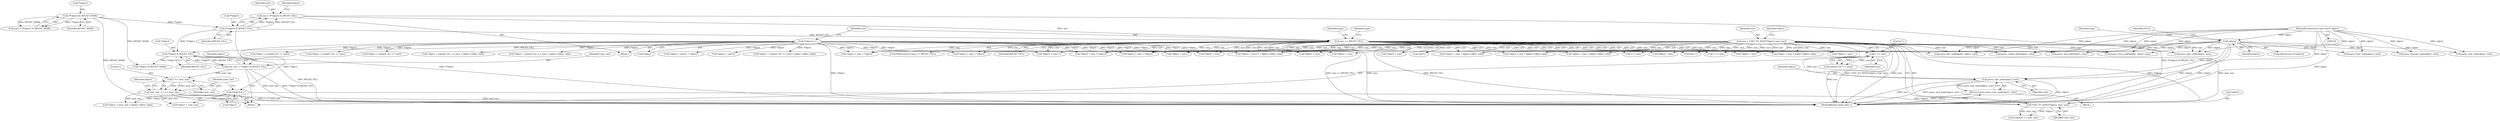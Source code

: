 digraph "0_libplist_32ee5213fe64f1e10ec76c1ee861ee6f233120dd@pointer" {
"1000297" [label="(Call,parse_uint_node(object, size))"];
"1000113" [label="(Call,!object)"];
"1000102" [label="(MethodParameterIn,const char** object)"];
"1000284" [label="(Call,1 << size)"];
"1000202" [label="(Call,size = UINT_TO_HOST(*object, next_size))"];
"1000204" [label="(Call,UINT_TO_HOST(*object, next_size))"];
"1000178" [label="(Call,(*object)++)"];
"1000131" [label="(Call,(*object)++)"];
"1000181" [label="(Call,next_size = 1 << next_size)"];
"1000183" [label="(Call,1 << next_size)"];
"1000150" [label="(Call,next_size = **object & BPLIST_FILL)"];
"1000152" [label="(Call,**object & BPLIST_FILL)"];
"1000126" [label="(Call,(**object) & BPLIST_FILL)"];
"1000119" [label="(Call,(**object) & BPLIST_MASK)"];
"1000135" [label="(Call,size == BPLIST_FILL)"];
"1000124" [label="(Call,size = (**object) & BPLIST_FILL)"];
"1000296" [label="(Return,return parse_uint_node(object, size);)"];
"1000182" [label="(Identifier,next_size)"];
"1000326" [label="(Call,3 != size)"];
"1000462" [label="(Call,*object + size < *object)"];
"1000362" [label="(Call,*object + size)"];
"1000151" [label="(Identifier,next_size)"];
"1000137" [label="(Identifier,BPLIST_FILL)"];
"1000117" [label="(Call,type = (**object) & BPLIST_MASK)"];
"1000210" [label="(Identifier,object)"];
"1000156" [label="(Identifier,BPLIST_FILL)"];
"1000118" [label="(Identifier,type)"];
"1000494" [label="(Call,size+1)"];
"1000390" [label="(Call,*object + size)"];
"1000548" [label="(MethodReturn,static plist_t)"];
"1000124" [label="(Call,size = (**object) & BPLIST_FILL)"];
"1000178" [label="(Call,(*object)++)"];
"1000217" [label="(Block,)"];
"1000162" [label="(Identifier,object)"];
"1000470" [label="(Call,*object + size)"];
"1000514" [label="(Call,*object + size)"];
"1000116" [label="(Identifier,NULL)"];
"1000179" [label="(Call,*object)"];
"1000463" [label="(Call,*object + size)"];
"1000114" [label="(Identifier,object)"];
"1000132" [label="(Call,*object)"];
"1000484" [label="(Call,parse_array_node(bplist, object, size))"];
"1000123" [label="(Identifier,BPLIST_MASK)"];
"1000126" [label="(Call,(**object) & BPLIST_FILL)"];
"1000321" [label="(Call,parse_real_node(object, size))"];
"1000297" [label="(Call,parse_uint_node(object, size))"];
"1000513" [label="(Call,*object + size < *object)"];
"1000205" [label="(Call,*object)"];
"1000520" [label="(Call,*object + size > bplist->offset_table)"];
"1000120" [label="(Call,**object)"];
"1000119" [label="(Call,(**object) & BPLIST_MASK)"];
"1000136" [label="(Identifier,size)"];
"1000216" [label="(Identifier,type)"];
"1000308" [label="(Call,1 << size)"];
"1000102" [label="(MethodParameterIn,const char** object)"];
"1000383" [label="(Call,parse_data_node(object, size))"];
"1000361" [label="(Call,*object + size < *object)"];
"1000521" [label="(Call,*object + size)"];
"1000296" [label="(Return,return parse_uint_node(object, size);)"];
"1000285" [label="(Literal,1)"];
"1000279" [label="(Call,*object + (uint64_t)(1 << size))"];
"1000490" [label="(Call,*object + size+1 > bplist->offset_table)"];
"1000491" [label="(Call,*object + size+1)"];
"1000130" [label="(Identifier,BPLIST_FILL)"];
"1000303" [label="(Call,*object + (uint64_t)(1 << size))"];
"1000204" [label="(Call,UINT_TO_HOST(*object, next_size))"];
"1000535" [label="(Call,parse_dict_node(bplist, object, size))"];
"1000190" [label="(Identifier,object)"];
"1000337" [label="(Call,*object + (uint64_t)(1 << size))"];
"1000148" [label="(Block,)"];
"1000299" [label="(Identifier,size)"];
"1000183" [label="(Call,1 << next_size)"];
"1000153" [label="(Call,**object)"];
"1000133" [label="(Identifier,object)"];
"1000131" [label="(Call,(*object)++)"];
"1000127" [label="(Call,**object)"];
"1000103" [label="(Block,)"];
"1000282" [label="(Call,(uint64_t)(1 << size))"];
"1000507" [label="(Call,parse_uid_node(object, size))"];
"1000368" [label="(Call,*object + size > bplist->offset_table)"];
"1000134" [label="(ControlStructure,if (size == BPLIST_FILL))"];
"1000152" [label="(Call,**object & BPLIST_FILL)"];
"1000417" [label="(Call,size*2)"];
"1000150" [label="(Call,next_size = **object & BPLIST_FILL)"];
"1000336" [label="(Call,*object + (uint64_t)(1 << size) > bplist->offset_table)"];
"1000208" [label="(Call,(*object) += next_size)"];
"1000389" [label="(Call,*object + size < *object)"];
"1000369" [label="(Call,*object + size)"];
"1000278" [label="(Call,*object + (uint64_t)(1 << size) > bplist->offset_table)"];
"1000188" [label="(Call,*object + next_size)"];
"1000355" [label="(Call,parse_date_node(object, size))"];
"1000411" [label="(Call,parse_string_node(object, size))"];
"1000284" [label="(Call,1 << size)"];
"1000140" [label="(Identifier,type)"];
"1000286" [label="(Identifier,size)"];
"1000113" [label="(Call,!object)"];
"1000184" [label="(Literal,1)"];
"1000135" [label="(Call,size == BPLIST_FILL)"];
"1000203" [label="(Identifier,size)"];
"1000298" [label="(Identifier,object)"];
"1000396" [label="(Call,*object + size > bplist->offset_table)"];
"1000207" [label="(Identifier,next_size)"];
"1000159" [label="(Call,**object & BPLIST_MASK)"];
"1000187" [label="(Call,*object + next_size > bplist->offset_table)"];
"1000125" [label="(Identifier,size)"];
"1000112" [label="(ControlStructure,if (!object))"];
"1000429" [label="(Call,*object + size*2 < *object)"];
"1000397" [label="(Call,*object + size)"];
"1000202" [label="(Call,size = UINT_TO_HOST(*object, next_size))"];
"1000430" [label="(Call,*object + size*2)"];
"1000469" [label="(Call,*object + size > bplist->offset_table)"];
"1000455" [label="(Call,parse_unicode_node(object, size))"];
"1000185" [label="(Identifier,next_size)"];
"1000302" [label="(Call,*object + (uint64_t)(1 << size) > bplist->offset_table)"];
"1000181" [label="(Call,next_size = 1 << next_size)"];
"1000297" -> "1000296"  [label="AST: "];
"1000297" -> "1000299"  [label="CFG: "];
"1000298" -> "1000297"  [label="AST: "];
"1000299" -> "1000297"  [label="AST: "];
"1000296" -> "1000297"  [label="CFG: "];
"1000297" -> "1000548"  [label="DDG: object"];
"1000297" -> "1000548"  [label="DDG: size"];
"1000297" -> "1000548"  [label="DDG: parse_uint_node(object, size)"];
"1000297" -> "1000296"  [label="DDG: parse_uint_node(object, size)"];
"1000113" -> "1000297"  [label="DDG: object"];
"1000102" -> "1000297"  [label="DDG: object"];
"1000284" -> "1000297"  [label="DDG: size"];
"1000113" -> "1000112"  [label="AST: "];
"1000113" -> "1000114"  [label="CFG: "];
"1000114" -> "1000113"  [label="AST: "];
"1000116" -> "1000113"  [label="CFG: "];
"1000118" -> "1000113"  [label="CFG: "];
"1000113" -> "1000548"  [label="DDG: object"];
"1000113" -> "1000548"  [label="DDG: !object"];
"1000102" -> "1000113"  [label="DDG: object"];
"1000113" -> "1000321"  [label="DDG: object"];
"1000113" -> "1000355"  [label="DDG: object"];
"1000113" -> "1000383"  [label="DDG: object"];
"1000113" -> "1000411"  [label="DDG: object"];
"1000113" -> "1000455"  [label="DDG: object"];
"1000113" -> "1000484"  [label="DDG: object"];
"1000113" -> "1000507"  [label="DDG: object"];
"1000113" -> "1000535"  [label="DDG: object"];
"1000102" -> "1000100"  [label="AST: "];
"1000102" -> "1000548"  [label="DDG: object"];
"1000102" -> "1000321"  [label="DDG: object"];
"1000102" -> "1000355"  [label="DDG: object"];
"1000102" -> "1000383"  [label="DDG: object"];
"1000102" -> "1000411"  [label="DDG: object"];
"1000102" -> "1000455"  [label="DDG: object"];
"1000102" -> "1000484"  [label="DDG: object"];
"1000102" -> "1000507"  [label="DDG: object"];
"1000102" -> "1000535"  [label="DDG: object"];
"1000284" -> "1000282"  [label="AST: "];
"1000284" -> "1000286"  [label="CFG: "];
"1000285" -> "1000284"  [label="AST: "];
"1000286" -> "1000284"  [label="AST: "];
"1000282" -> "1000284"  [label="CFG: "];
"1000284" -> "1000548"  [label="DDG: size"];
"1000284" -> "1000282"  [label="DDG: 1"];
"1000284" -> "1000282"  [label="DDG: size"];
"1000202" -> "1000284"  [label="DDG: size"];
"1000135" -> "1000284"  [label="DDG: size"];
"1000202" -> "1000148"  [label="AST: "];
"1000202" -> "1000204"  [label="CFG: "];
"1000203" -> "1000202"  [label="AST: "];
"1000204" -> "1000202"  [label="AST: "];
"1000210" -> "1000202"  [label="CFG: "];
"1000202" -> "1000548"  [label="DDG: size"];
"1000202" -> "1000548"  [label="DDG: UINT_TO_HOST(*object, next_size)"];
"1000204" -> "1000202"  [label="DDG: *object"];
"1000204" -> "1000202"  [label="DDG: next_size"];
"1000202" -> "1000308"  [label="DDG: size"];
"1000202" -> "1000326"  [label="DDG: size"];
"1000202" -> "1000361"  [label="DDG: size"];
"1000202" -> "1000362"  [label="DDG: size"];
"1000202" -> "1000368"  [label="DDG: size"];
"1000202" -> "1000369"  [label="DDG: size"];
"1000202" -> "1000383"  [label="DDG: size"];
"1000202" -> "1000389"  [label="DDG: size"];
"1000202" -> "1000390"  [label="DDG: size"];
"1000202" -> "1000396"  [label="DDG: size"];
"1000202" -> "1000397"  [label="DDG: size"];
"1000202" -> "1000411"  [label="DDG: size"];
"1000202" -> "1000417"  [label="DDG: size"];
"1000202" -> "1000462"  [label="DDG: size"];
"1000202" -> "1000463"  [label="DDG: size"];
"1000202" -> "1000469"  [label="DDG: size"];
"1000202" -> "1000470"  [label="DDG: size"];
"1000202" -> "1000484"  [label="DDG: size"];
"1000202" -> "1000490"  [label="DDG: size"];
"1000202" -> "1000491"  [label="DDG: size"];
"1000202" -> "1000494"  [label="DDG: size"];
"1000202" -> "1000507"  [label="DDG: size"];
"1000202" -> "1000513"  [label="DDG: size"];
"1000202" -> "1000514"  [label="DDG: size"];
"1000202" -> "1000520"  [label="DDG: size"];
"1000202" -> "1000521"  [label="DDG: size"];
"1000202" -> "1000535"  [label="DDG: size"];
"1000204" -> "1000207"  [label="CFG: "];
"1000205" -> "1000204"  [label="AST: "];
"1000207" -> "1000204"  [label="AST: "];
"1000178" -> "1000204"  [label="DDG: *object"];
"1000181" -> "1000204"  [label="DDG: next_size"];
"1000204" -> "1000208"  [label="DDG: next_size"];
"1000204" -> "1000208"  [label="DDG: *object"];
"1000178" -> "1000148"  [label="AST: "];
"1000178" -> "1000179"  [label="CFG: "];
"1000179" -> "1000178"  [label="AST: "];
"1000182" -> "1000178"  [label="CFG: "];
"1000131" -> "1000178"  [label="DDG: *object"];
"1000178" -> "1000187"  [label="DDG: *object"];
"1000178" -> "1000188"  [label="DDG: *object"];
"1000131" -> "1000103"  [label="AST: "];
"1000131" -> "1000132"  [label="CFG: "];
"1000132" -> "1000131"  [label="AST: "];
"1000136" -> "1000131"  [label="CFG: "];
"1000131" -> "1000548"  [label="DDG: *object"];
"1000131" -> "1000278"  [label="DDG: *object"];
"1000131" -> "1000279"  [label="DDG: *object"];
"1000131" -> "1000302"  [label="DDG: *object"];
"1000131" -> "1000303"  [label="DDG: *object"];
"1000131" -> "1000336"  [label="DDG: *object"];
"1000131" -> "1000337"  [label="DDG: *object"];
"1000131" -> "1000361"  [label="DDG: *object"];
"1000131" -> "1000362"  [label="DDG: *object"];
"1000131" -> "1000389"  [label="DDG: *object"];
"1000131" -> "1000390"  [label="DDG: *object"];
"1000131" -> "1000429"  [label="DDG: *object"];
"1000131" -> "1000430"  [label="DDG: *object"];
"1000131" -> "1000462"  [label="DDG: *object"];
"1000131" -> "1000463"  [label="DDG: *object"];
"1000131" -> "1000490"  [label="DDG: *object"];
"1000131" -> "1000491"  [label="DDG: *object"];
"1000131" -> "1000513"  [label="DDG: *object"];
"1000131" -> "1000514"  [label="DDG: *object"];
"1000181" -> "1000148"  [label="AST: "];
"1000181" -> "1000183"  [label="CFG: "];
"1000182" -> "1000181"  [label="AST: "];
"1000183" -> "1000181"  [label="AST: "];
"1000190" -> "1000181"  [label="CFG: "];
"1000181" -> "1000548"  [label="DDG: 1 << next_size"];
"1000183" -> "1000181"  [label="DDG: 1"];
"1000183" -> "1000181"  [label="DDG: next_size"];
"1000181" -> "1000187"  [label="DDG: next_size"];
"1000181" -> "1000188"  [label="DDG: next_size"];
"1000183" -> "1000185"  [label="CFG: "];
"1000184" -> "1000183"  [label="AST: "];
"1000185" -> "1000183"  [label="AST: "];
"1000150" -> "1000183"  [label="DDG: next_size"];
"1000150" -> "1000148"  [label="AST: "];
"1000150" -> "1000152"  [label="CFG: "];
"1000151" -> "1000150"  [label="AST: "];
"1000152" -> "1000150"  [label="AST: "];
"1000162" -> "1000150"  [label="CFG: "];
"1000150" -> "1000548"  [label="DDG: next_size"];
"1000150" -> "1000548"  [label="DDG: **object & BPLIST_FILL"];
"1000152" -> "1000150"  [label="DDG: **object"];
"1000152" -> "1000150"  [label="DDG: BPLIST_FILL"];
"1000152" -> "1000156"  [label="CFG: "];
"1000153" -> "1000152"  [label="AST: "];
"1000156" -> "1000152"  [label="AST: "];
"1000152" -> "1000548"  [label="DDG: BPLIST_FILL"];
"1000126" -> "1000152"  [label="DDG: **object"];
"1000135" -> "1000152"  [label="DDG: BPLIST_FILL"];
"1000152" -> "1000159"  [label="DDG: **object"];
"1000126" -> "1000124"  [label="AST: "];
"1000126" -> "1000130"  [label="CFG: "];
"1000127" -> "1000126"  [label="AST: "];
"1000130" -> "1000126"  [label="AST: "];
"1000124" -> "1000126"  [label="CFG: "];
"1000126" -> "1000548"  [label="DDG: **object"];
"1000126" -> "1000124"  [label="DDG: **object"];
"1000126" -> "1000124"  [label="DDG: BPLIST_FILL"];
"1000119" -> "1000126"  [label="DDG: **object"];
"1000126" -> "1000135"  [label="DDG: BPLIST_FILL"];
"1000119" -> "1000117"  [label="AST: "];
"1000119" -> "1000123"  [label="CFG: "];
"1000120" -> "1000119"  [label="AST: "];
"1000123" -> "1000119"  [label="AST: "];
"1000117" -> "1000119"  [label="CFG: "];
"1000119" -> "1000548"  [label="DDG: BPLIST_MASK"];
"1000119" -> "1000117"  [label="DDG: **object"];
"1000119" -> "1000117"  [label="DDG: BPLIST_MASK"];
"1000119" -> "1000159"  [label="DDG: BPLIST_MASK"];
"1000135" -> "1000134"  [label="AST: "];
"1000135" -> "1000137"  [label="CFG: "];
"1000136" -> "1000135"  [label="AST: "];
"1000137" -> "1000135"  [label="AST: "];
"1000140" -> "1000135"  [label="CFG: "];
"1000216" -> "1000135"  [label="CFG: "];
"1000135" -> "1000548"  [label="DDG: size == BPLIST_FILL"];
"1000135" -> "1000548"  [label="DDG: size"];
"1000135" -> "1000548"  [label="DDG: BPLIST_FILL"];
"1000124" -> "1000135"  [label="DDG: size"];
"1000135" -> "1000308"  [label="DDG: size"];
"1000135" -> "1000326"  [label="DDG: size"];
"1000135" -> "1000361"  [label="DDG: size"];
"1000135" -> "1000362"  [label="DDG: size"];
"1000135" -> "1000368"  [label="DDG: size"];
"1000135" -> "1000369"  [label="DDG: size"];
"1000135" -> "1000383"  [label="DDG: size"];
"1000135" -> "1000389"  [label="DDG: size"];
"1000135" -> "1000390"  [label="DDG: size"];
"1000135" -> "1000396"  [label="DDG: size"];
"1000135" -> "1000397"  [label="DDG: size"];
"1000135" -> "1000411"  [label="DDG: size"];
"1000135" -> "1000417"  [label="DDG: size"];
"1000135" -> "1000462"  [label="DDG: size"];
"1000135" -> "1000463"  [label="DDG: size"];
"1000135" -> "1000469"  [label="DDG: size"];
"1000135" -> "1000470"  [label="DDG: size"];
"1000135" -> "1000484"  [label="DDG: size"];
"1000135" -> "1000490"  [label="DDG: size"];
"1000135" -> "1000491"  [label="DDG: size"];
"1000135" -> "1000494"  [label="DDG: size"];
"1000135" -> "1000507"  [label="DDG: size"];
"1000135" -> "1000513"  [label="DDG: size"];
"1000135" -> "1000514"  [label="DDG: size"];
"1000135" -> "1000520"  [label="DDG: size"];
"1000135" -> "1000521"  [label="DDG: size"];
"1000135" -> "1000535"  [label="DDG: size"];
"1000124" -> "1000103"  [label="AST: "];
"1000125" -> "1000124"  [label="AST: "];
"1000133" -> "1000124"  [label="CFG: "];
"1000124" -> "1000548"  [label="DDG: (**object) & BPLIST_FILL"];
"1000296" -> "1000217"  [label="AST: "];
"1000548" -> "1000296"  [label="CFG: "];
"1000296" -> "1000548"  [label="DDG: <RET>"];
}

